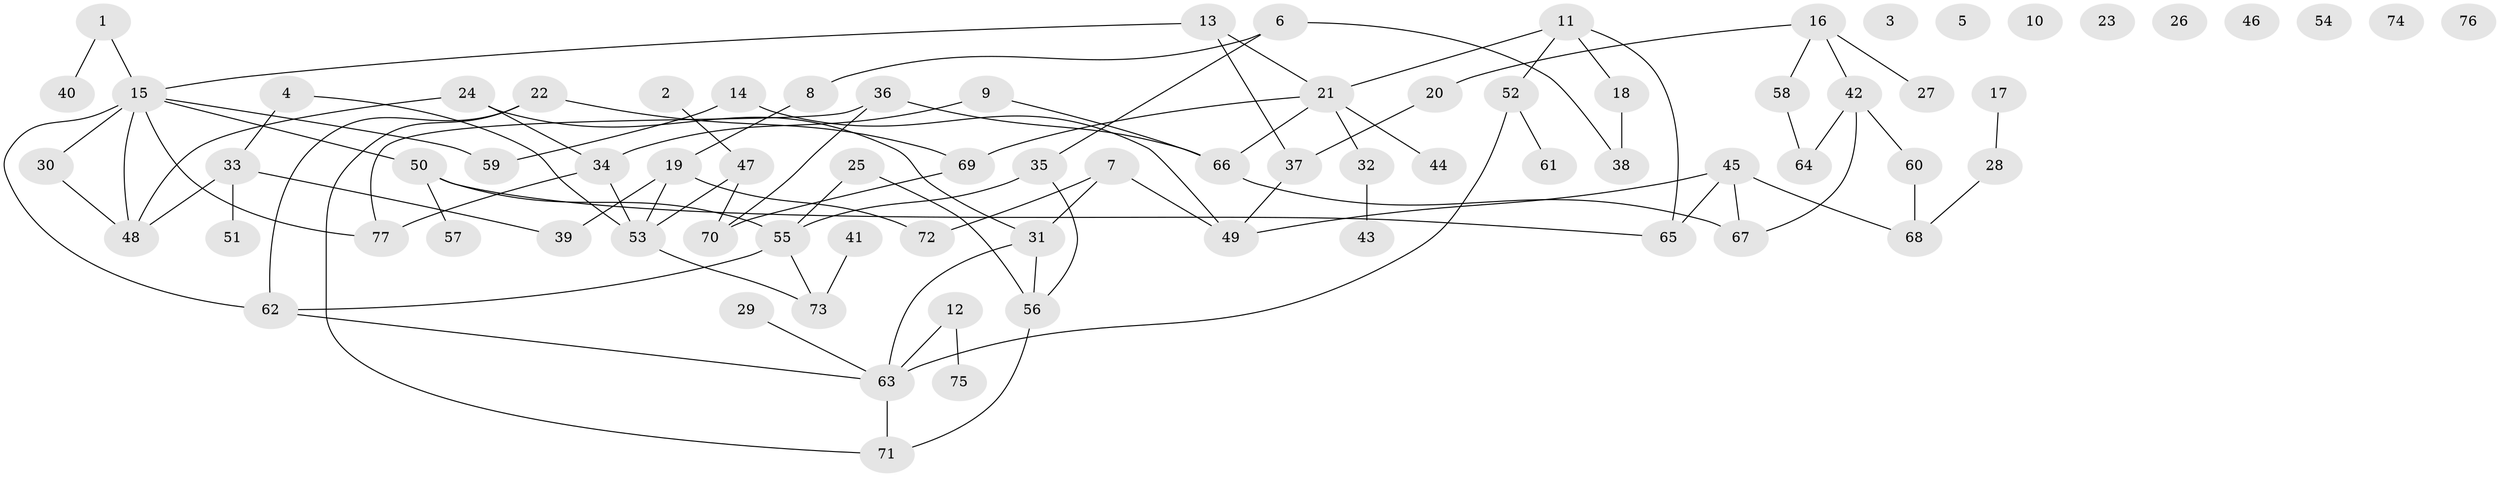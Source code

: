 // Generated by graph-tools (version 1.1) at 2025/39/03/09/25 04:39:59]
// undirected, 77 vertices, 95 edges
graph export_dot {
graph [start="1"]
  node [color=gray90,style=filled];
  1;
  2;
  3;
  4;
  5;
  6;
  7;
  8;
  9;
  10;
  11;
  12;
  13;
  14;
  15;
  16;
  17;
  18;
  19;
  20;
  21;
  22;
  23;
  24;
  25;
  26;
  27;
  28;
  29;
  30;
  31;
  32;
  33;
  34;
  35;
  36;
  37;
  38;
  39;
  40;
  41;
  42;
  43;
  44;
  45;
  46;
  47;
  48;
  49;
  50;
  51;
  52;
  53;
  54;
  55;
  56;
  57;
  58;
  59;
  60;
  61;
  62;
  63;
  64;
  65;
  66;
  67;
  68;
  69;
  70;
  71;
  72;
  73;
  74;
  75;
  76;
  77;
  1 -- 15;
  1 -- 40;
  2 -- 47;
  4 -- 33;
  4 -- 53;
  6 -- 8;
  6 -- 35;
  6 -- 38;
  7 -- 31;
  7 -- 49;
  7 -- 72;
  8 -- 19;
  9 -- 34;
  9 -- 66;
  11 -- 18;
  11 -- 21;
  11 -- 52;
  11 -- 65;
  12 -- 63;
  12 -- 75;
  13 -- 15;
  13 -- 21;
  13 -- 37;
  14 -- 49;
  14 -- 59;
  15 -- 30;
  15 -- 48;
  15 -- 50;
  15 -- 59;
  15 -- 62;
  15 -- 77;
  16 -- 20;
  16 -- 27;
  16 -- 42;
  16 -- 58;
  17 -- 28;
  18 -- 38;
  19 -- 39;
  19 -- 53;
  19 -- 72;
  20 -- 37;
  21 -- 32;
  21 -- 44;
  21 -- 66;
  21 -- 69;
  22 -- 62;
  22 -- 69;
  22 -- 71;
  24 -- 31;
  24 -- 34;
  24 -- 48;
  25 -- 55;
  25 -- 56;
  28 -- 68;
  29 -- 63;
  30 -- 48;
  31 -- 56;
  31 -- 63;
  32 -- 43;
  33 -- 39;
  33 -- 48;
  33 -- 51;
  34 -- 53;
  34 -- 77;
  35 -- 55;
  35 -- 56;
  36 -- 66;
  36 -- 70;
  36 -- 77;
  37 -- 49;
  41 -- 73;
  42 -- 60;
  42 -- 64;
  42 -- 67;
  45 -- 49;
  45 -- 65;
  45 -- 67;
  45 -- 68;
  47 -- 53;
  47 -- 70;
  50 -- 55;
  50 -- 57;
  50 -- 65;
  52 -- 61;
  52 -- 63;
  53 -- 73;
  55 -- 62;
  55 -- 73;
  56 -- 71;
  58 -- 64;
  60 -- 68;
  62 -- 63;
  63 -- 71;
  66 -- 67;
  69 -- 70;
}
